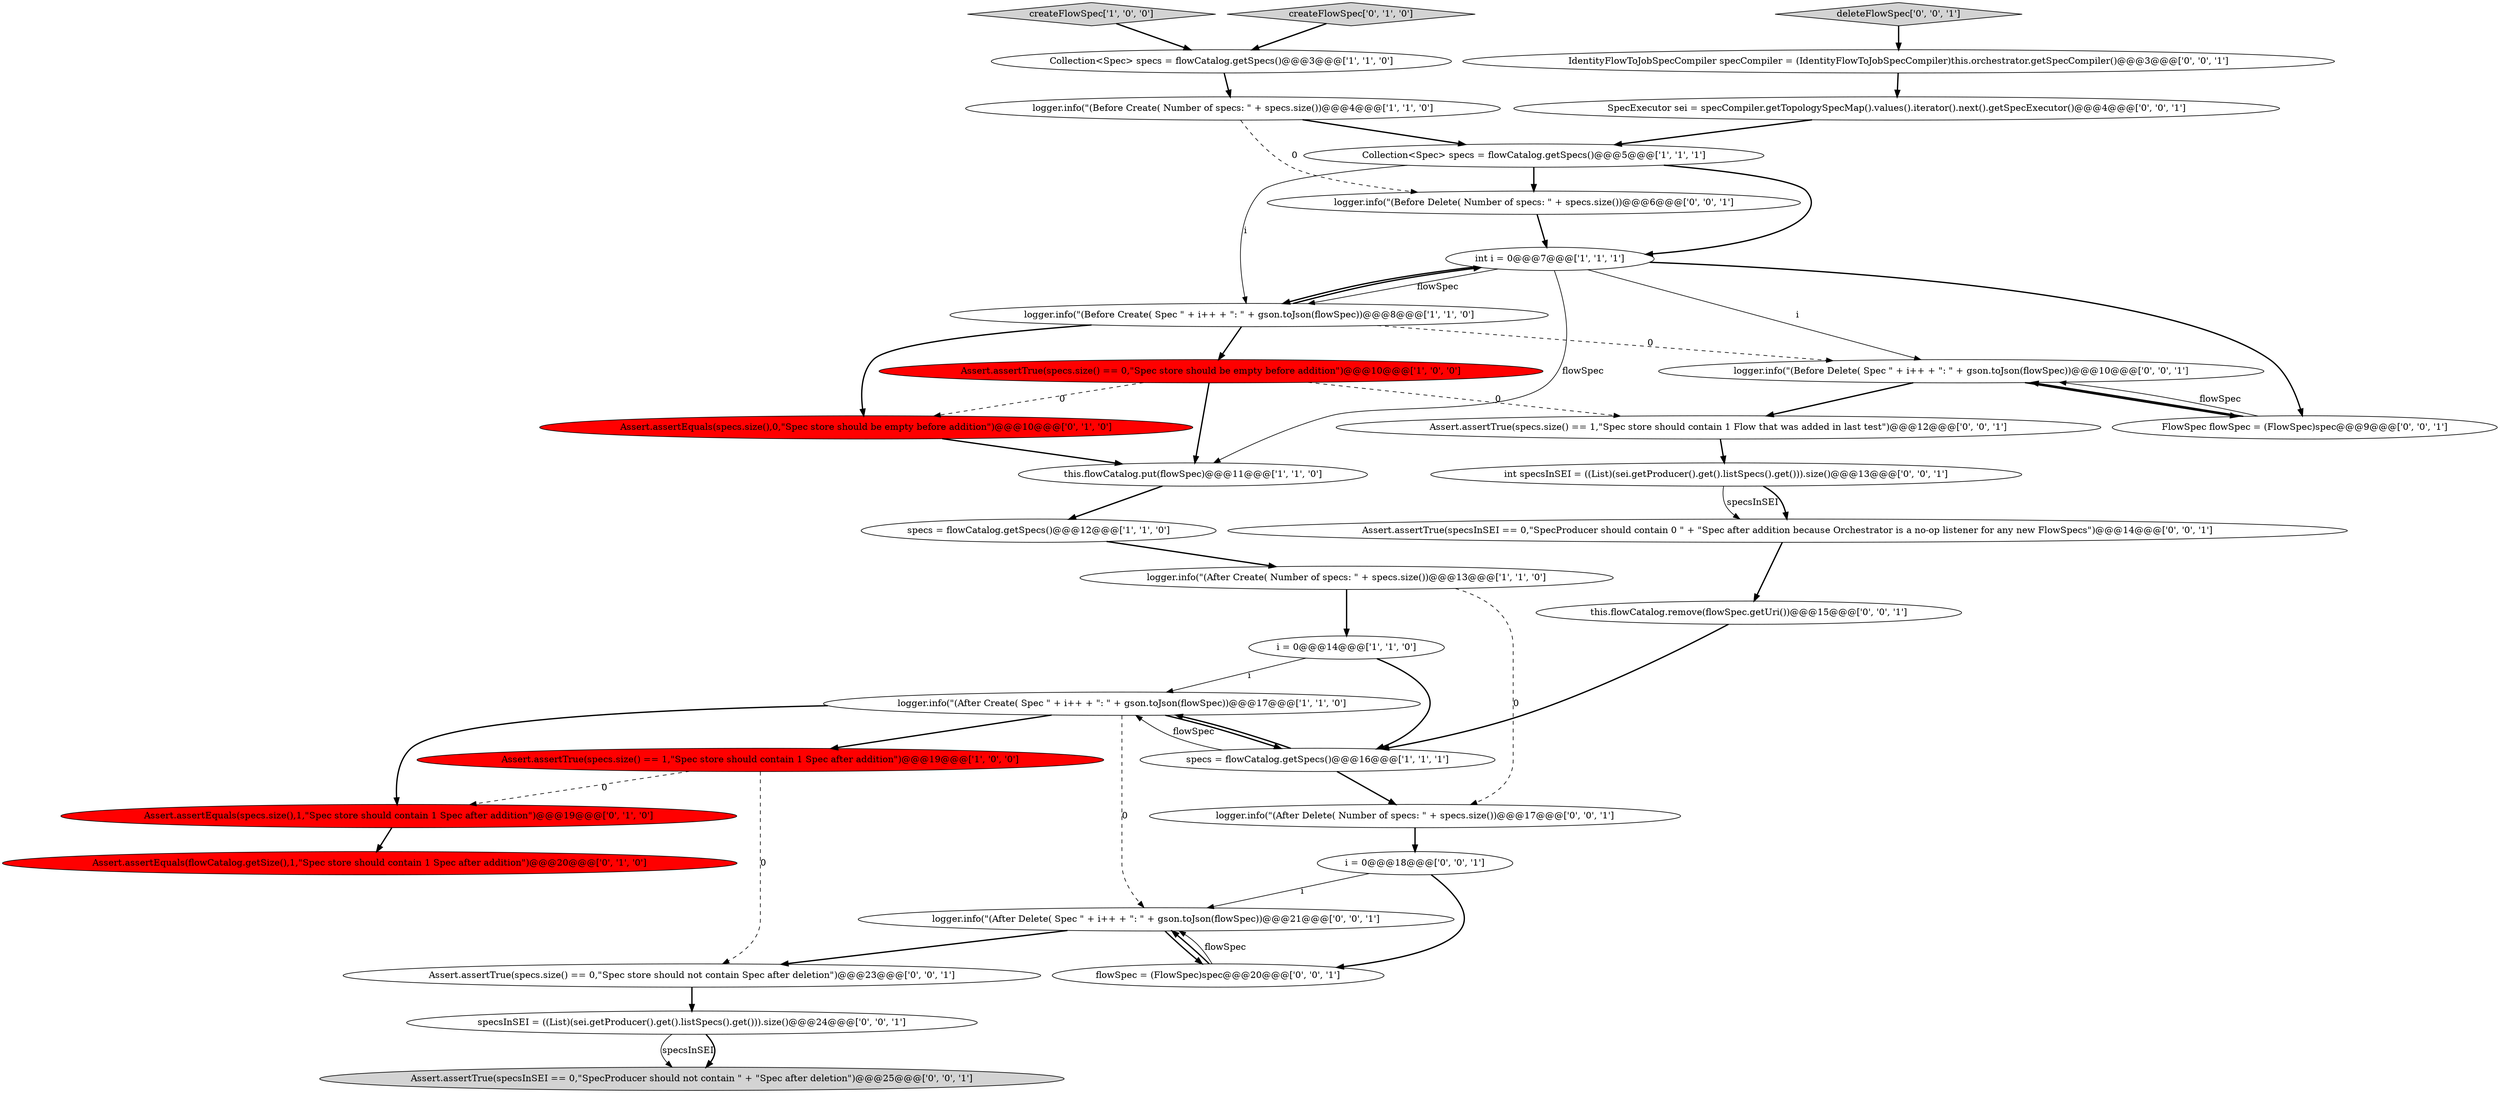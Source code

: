 digraph {
14 [style = filled, label = "Assert.assertEquals(specs.size(),1,\"Spec store should contain 1 Spec after addition\")@@@19@@@['0', '1', '0']", fillcolor = red, shape = ellipse image = "AAA1AAABBB2BBB"];
19 [style = filled, label = "logger.info(\"(Before Delete( Number of specs: \" + specs.size())@@@6@@@['0', '0', '1']", fillcolor = white, shape = ellipse image = "AAA0AAABBB3BBB"];
17 [style = filled, label = "Assert.assertEquals(flowCatalog.getSize(),1,\"Spec store should contain 1 Spec after addition\")@@@20@@@['0', '1', '0']", fillcolor = red, shape = ellipse image = "AAA1AAABBB2BBB"];
33 [style = filled, label = "deleteFlowSpec['0', '0', '1']", fillcolor = lightgray, shape = diamond image = "AAA0AAABBB3BBB"];
6 [style = filled, label = "this.flowCatalog.put(flowSpec)@@@11@@@['1', '1', '0']", fillcolor = white, shape = ellipse image = "AAA0AAABBB1BBB"];
20 [style = filled, label = "specsInSEI = ((List)(sei.getProducer().get().listSpecs().get())).size()@@@24@@@['0', '0', '1']", fillcolor = white, shape = ellipse image = "AAA0AAABBB3BBB"];
27 [style = filled, label = "Assert.assertTrue(specs.size() == 0,\"Spec store should not contain Spec after deletion\")@@@23@@@['0', '0', '1']", fillcolor = white, shape = ellipse image = "AAA0AAABBB3BBB"];
21 [style = filled, label = "IdentityFlowToJobSpecCompiler specCompiler = (IdentityFlowToJobSpecCompiler)this.orchestrator.getSpecCompiler()@@@3@@@['0', '0', '1']", fillcolor = white, shape = ellipse image = "AAA0AAABBB3BBB"];
10 [style = filled, label = "logger.info(\"(Before Create( Spec \" + i++ + \": \" + gson.toJson(flowSpec))@@@8@@@['1', '1', '0']", fillcolor = white, shape = ellipse image = "AAA0AAABBB1BBB"];
3 [style = filled, label = "Collection<Spec> specs = flowCatalog.getSpecs()@@@3@@@['1', '1', '0']", fillcolor = white, shape = ellipse image = "AAA0AAABBB1BBB"];
1 [style = filled, label = "Assert.assertTrue(specs.size() == 0,\"Spec store should be empty before addition\")@@@10@@@['1', '0', '0']", fillcolor = red, shape = ellipse image = "AAA1AAABBB1BBB"];
8 [style = filled, label = "i = 0@@@14@@@['1', '1', '0']", fillcolor = white, shape = ellipse image = "AAA0AAABBB1BBB"];
12 [style = filled, label = "Collection<Spec> specs = flowCatalog.getSpecs()@@@5@@@['1', '1', '1']", fillcolor = white, shape = ellipse image = "AAA0AAABBB1BBB"];
4 [style = filled, label = "specs = flowCatalog.getSpecs()@@@16@@@['1', '1', '1']", fillcolor = white, shape = ellipse image = "AAA0AAABBB1BBB"];
22 [style = filled, label = "logger.info(\"(Before Delete( Spec \" + i++ + \": \" + gson.toJson(flowSpec))@@@10@@@['0', '0', '1']", fillcolor = white, shape = ellipse image = "AAA0AAABBB3BBB"];
0 [style = filled, label = "specs = flowCatalog.getSpecs()@@@12@@@['1', '1', '0']", fillcolor = white, shape = ellipse image = "AAA0AAABBB1BBB"];
9 [style = filled, label = "logger.info(\"(After Create( Spec \" + i++ + \": \" + gson.toJson(flowSpec))@@@17@@@['1', '1', '0']", fillcolor = white, shape = ellipse image = "AAA0AAABBB1BBB"];
24 [style = filled, label = "logger.info(\"(After Delete( Spec \" + i++ + \": \" + gson.toJson(flowSpec))@@@21@@@['0', '0', '1']", fillcolor = white, shape = ellipse image = "AAA0AAABBB3BBB"];
11 [style = filled, label = "logger.info(\"(After Create( Number of specs: \" + specs.size())@@@13@@@['1', '1', '0']", fillcolor = white, shape = ellipse image = "AAA0AAABBB1BBB"];
28 [style = filled, label = "logger.info(\"(After Delete( Number of specs: \" + specs.size())@@@17@@@['0', '0', '1']", fillcolor = white, shape = ellipse image = "AAA0AAABBB3BBB"];
34 [style = filled, label = "Assert.assertTrue(specs.size() == 1,\"Spec store should contain 1 Flow that was added in last test\")@@@12@@@['0', '0', '1']", fillcolor = white, shape = ellipse image = "AAA0AAABBB3BBB"];
30 [style = filled, label = "this.flowCatalog.remove(flowSpec.getUri())@@@15@@@['0', '0', '1']", fillcolor = white, shape = ellipse image = "AAA0AAABBB3BBB"];
31 [style = filled, label = "flowSpec = (FlowSpec)spec@@@20@@@['0', '0', '1']", fillcolor = white, shape = ellipse image = "AAA0AAABBB3BBB"];
2 [style = filled, label = "int i = 0@@@7@@@['1', '1', '1']", fillcolor = white, shape = ellipse image = "AAA0AAABBB1BBB"];
26 [style = filled, label = "Assert.assertTrue(specsInSEI == 0,\"SpecProducer should contain 0 \" + \"Spec after addition because Orchestrator is a no-op listener for any new FlowSpecs\")@@@14@@@['0', '0', '1']", fillcolor = white, shape = ellipse image = "AAA0AAABBB3BBB"];
13 [style = filled, label = "Assert.assertTrue(specs.size() == 1,\"Spec store should contain 1 Spec after addition\")@@@19@@@['1', '0', '0']", fillcolor = red, shape = ellipse image = "AAA1AAABBB1BBB"];
25 [style = filled, label = "i = 0@@@18@@@['0', '0', '1']", fillcolor = white, shape = ellipse image = "AAA0AAABBB3BBB"];
23 [style = filled, label = "Assert.assertTrue(specsInSEI == 0,\"SpecProducer should not contain \" + \"Spec after deletion\")@@@25@@@['0', '0', '1']", fillcolor = lightgray, shape = ellipse image = "AAA0AAABBB3BBB"];
7 [style = filled, label = "logger.info(\"(Before Create( Number of specs: \" + specs.size())@@@4@@@['1', '1', '0']", fillcolor = white, shape = ellipse image = "AAA0AAABBB1BBB"];
29 [style = filled, label = "FlowSpec flowSpec = (FlowSpec)spec@@@9@@@['0', '0', '1']", fillcolor = white, shape = ellipse image = "AAA0AAABBB3BBB"];
16 [style = filled, label = "createFlowSpec['0', '1', '0']", fillcolor = lightgray, shape = diamond image = "AAA0AAABBB2BBB"];
5 [style = filled, label = "createFlowSpec['1', '0', '0']", fillcolor = lightgray, shape = diamond image = "AAA0AAABBB1BBB"];
32 [style = filled, label = "int specsInSEI = ((List)(sei.getProducer().get().listSpecs().get())).size()@@@13@@@['0', '0', '1']", fillcolor = white, shape = ellipse image = "AAA0AAABBB3BBB"];
15 [style = filled, label = "Assert.assertEquals(specs.size(),0,\"Spec store should be empty before addition\")@@@10@@@['0', '1', '0']", fillcolor = red, shape = ellipse image = "AAA1AAABBB2BBB"];
18 [style = filled, label = "SpecExecutor sei = specCompiler.getTopologySpecMap().values().iterator().next().getSpecExecutor()@@@4@@@['0', '0', '1']", fillcolor = white, shape = ellipse image = "AAA0AAABBB3BBB"];
5->3 [style = bold, label=""];
4->9 [style = bold, label=""];
16->3 [style = bold, label=""];
32->26 [style = solid, label="specsInSEI"];
10->15 [style = bold, label=""];
9->24 [style = dashed, label="0"];
7->12 [style = bold, label=""];
20->23 [style = solid, label="specsInSEI"];
1->15 [style = dashed, label="0"];
31->24 [style = bold, label=""];
9->4 [style = bold, label=""];
1->34 [style = dashed, label="0"];
18->12 [style = bold, label=""];
22->29 [style = bold, label=""];
0->11 [style = bold, label=""];
14->17 [style = bold, label=""];
12->10 [style = solid, label="i"];
15->6 [style = bold, label=""];
6->0 [style = bold, label=""];
19->2 [style = bold, label=""];
2->22 [style = solid, label="i"];
10->22 [style = dashed, label="0"];
2->10 [style = solid, label="flowSpec"];
2->10 [style = bold, label=""];
8->9 [style = solid, label="i"];
29->22 [style = solid, label="flowSpec"];
32->26 [style = bold, label=""];
21->18 [style = bold, label=""];
4->28 [style = bold, label=""];
13->14 [style = dashed, label="0"];
26->30 [style = bold, label=""];
25->31 [style = bold, label=""];
11->28 [style = dashed, label="0"];
12->2 [style = bold, label=""];
1->6 [style = bold, label=""];
13->27 [style = dashed, label="0"];
20->23 [style = bold, label=""];
3->7 [style = bold, label=""];
24->31 [style = bold, label=""];
2->6 [style = solid, label="flowSpec"];
31->24 [style = solid, label="flowSpec"];
30->4 [style = bold, label=""];
7->19 [style = dashed, label="0"];
25->24 [style = solid, label="i"];
22->34 [style = bold, label=""];
9->14 [style = bold, label=""];
28->25 [style = bold, label=""];
11->8 [style = bold, label=""];
34->32 [style = bold, label=""];
10->2 [style = bold, label=""];
8->4 [style = bold, label=""];
29->22 [style = bold, label=""];
12->19 [style = bold, label=""];
33->21 [style = bold, label=""];
10->1 [style = bold, label=""];
2->29 [style = bold, label=""];
27->20 [style = bold, label=""];
24->27 [style = bold, label=""];
4->9 [style = solid, label="flowSpec"];
9->13 [style = bold, label=""];
}
